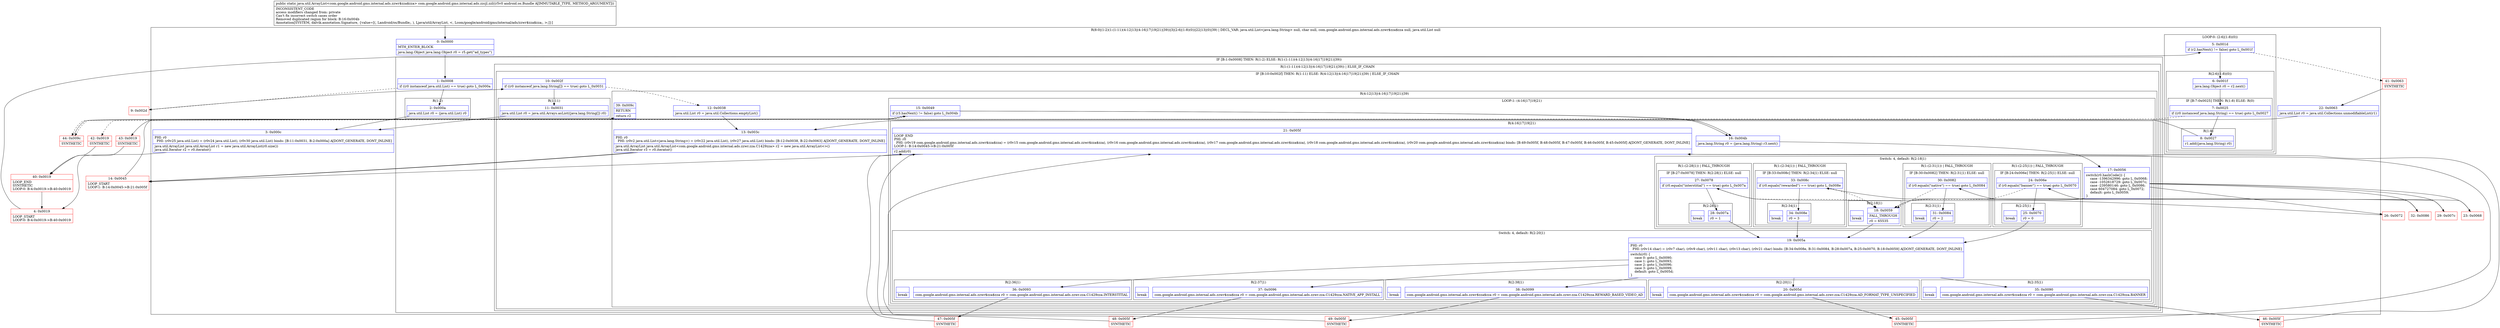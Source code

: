 digraph "CFG forcom.google.android.gms.internal.ads.zzcjl.zzl(Landroid\/os\/Bundle;)Ljava\/util\/ArrayList;" {
subgraph cluster_Region_913079081 {
label = "R(8:0|(1:2)(1:(1:11)(4:12|13|(4:16|17|19|21)|39))|3|(2:6|(1:8)(0))|22|13|(0)|39) | DECL_VAR: java.util.List\<java.lang.String\> null, char null, com.google.android.gms.internal.ads.zzwr$zza$zza null, java.util.List null\l";
node [shape=record,color=blue];
Node_0 [shape=record,label="{0\:\ 0x0000|MTH_ENTER_BLOCK\l|java.lang.Object java.lang.Object r0 = r5.get(\"ad_types\")\l}"];
subgraph cluster_IfRegion_531163863 {
label = "IF [B:1:0x0008] THEN: R(1:2) ELSE: R(1:(1:11)(4:12|13|(4:16|17|19|21)|39))";
node [shape=record,color=blue];
Node_1 [shape=record,label="{1\:\ 0x0008|if ((r0 instanceof java.util.List) == true) goto L_0x000a\l}"];
subgraph cluster_Region_1933053034 {
label = "R(1:2)";
node [shape=record,color=blue];
Node_2 [shape=record,label="{2\:\ 0x000a|java.util.List r0 = (java.util.List) r0\l}"];
}
subgraph cluster_Region_1938919187 {
label = "R(1:(1:11)(4:12|13|(4:16|17|19|21)|39)) | ELSE_IF_CHAIN\l";
node [shape=record,color=blue];
subgraph cluster_IfRegion_1340485668 {
label = "IF [B:10:0x002f] THEN: R(1:11) ELSE: R(4:12|13|(4:16|17|19|21)|39) | ELSE_IF_CHAIN\l";
node [shape=record,color=blue];
Node_10 [shape=record,label="{10\:\ 0x002f|if ((r0 instanceof java.lang.String[]) == true) goto L_0x0031\l}"];
subgraph cluster_Region_436645826 {
label = "R(1:11)";
node [shape=record,color=blue];
Node_11 [shape=record,label="{11\:\ 0x0031|java.util.List r0 = java.util.Arrays.asList((java.lang.String[]) r0)\l}"];
}
subgraph cluster_Region_1109397511 {
label = "R(4:12|13|(4:16|17|19|21)|39)";
node [shape=record,color=blue];
Node_12 [shape=record,label="{12\:\ 0x0038|java.util.List r0 = java.util.Collections.emptyList()\l}"];
Node_13 [shape=record,label="{13\:\ 0x003c|PHI: r0 \l  PHI: (r0v2 java.util.List\<java.lang.String\>) = (r0v22 java.util.List), (r0v27 java.util.List) binds: [B:12:0x0038, B:22:0x0063] A[DONT_GENERATE, DONT_INLINE]\l|java.util.ArrayList java.util.ArrayList\<com.google.android.gms.internal.ads.zzwr.zza.C1429zza\> r2 = new java.util.ArrayList\<\>()\ljava.util.Iterator r3 = r0.iterator()\l}"];
subgraph cluster_LoopRegion_163604546 {
label = "LOOP:1: (4:16|17|19|21)";
node [shape=record,color=blue];
Node_15 [shape=record,label="{15\:\ 0x0049|if (r3.hasNext() != false) goto L_0x004b\l}"];
subgraph cluster_Region_1908940661 {
label = "R(4:16|17|19|21)";
node [shape=record,color=blue];
Node_16 [shape=record,label="{16\:\ 0x004b|java.lang.String r0 = (java.lang.String) r3.next()\l}"];
subgraph cluster_SwitchRegion_589052246 {
label = "Switch: 4, default: R(2:18|1)";
node [shape=record,color=blue];
Node_17 [shape=record,label="{17\:\ 0x0056|switch(r0.hashCode()) \{\l    case \-1396342996: goto L_0x0068;\l    case \-1052618729: goto L_0x007c;\l    case \-239580146: goto L_0x0086;\l    case 604727084: goto L_0x0072;\l    default: goto L_0x0059;\l\}\l}"];
subgraph cluster_Region_1270046895 {
label = "R(1:(2:25|1)) | FALL_THROUGH\l";
node [shape=record,color=blue];
subgraph cluster_IfRegion_883263453 {
label = "IF [B:24:0x006e] THEN: R(2:25|1) ELSE: null";
node [shape=record,color=blue];
Node_24 [shape=record,label="{24\:\ 0x006e|if (r0.equals(\"banner\") == true) goto L_0x0070\l}"];
subgraph cluster_Region_1407628382 {
label = "R(2:25|1)";
node [shape=record,color=blue];
Node_25 [shape=record,label="{25\:\ 0x0070|r0 = 0\l}"];
Node_InsnContainer_1043168115 [shape=record,label="{|break\l}"];
}
}
}
subgraph cluster_Region_2092508009 {
label = "R(1:(2:31|1)) | FALL_THROUGH\l";
node [shape=record,color=blue];
subgraph cluster_IfRegion_744456777 {
label = "IF [B:30:0x0082] THEN: R(2:31|1) ELSE: null";
node [shape=record,color=blue];
Node_30 [shape=record,label="{30\:\ 0x0082|if (r0.equals(\"native\") == true) goto L_0x0084\l}"];
subgraph cluster_Region_545698031 {
label = "R(2:31|1)";
node [shape=record,color=blue];
Node_31 [shape=record,label="{31\:\ 0x0084|r0 = 2\l}"];
Node_InsnContainer_886862704 [shape=record,label="{|break\l}"];
}
}
}
subgraph cluster_Region_1635737723 {
label = "R(1:(2:34|1)) | FALL_THROUGH\l";
node [shape=record,color=blue];
subgraph cluster_IfRegion_1416144214 {
label = "IF [B:33:0x008c] THEN: R(2:34|1) ELSE: null";
node [shape=record,color=blue];
Node_33 [shape=record,label="{33\:\ 0x008c|if (r0.equals(\"rewarded\") == true) goto L_0x008e\l}"];
subgraph cluster_Region_256996984 {
label = "R(2:34|1)";
node [shape=record,color=blue];
Node_34 [shape=record,label="{34\:\ 0x008e|r0 = 3\l}"];
Node_InsnContainer_83179608 [shape=record,label="{|break\l}"];
}
}
}
subgraph cluster_Region_1399163973 {
label = "R(1:(2:28|1)) | FALL_THROUGH\l";
node [shape=record,color=blue];
subgraph cluster_IfRegion_1233343210 {
label = "IF [B:27:0x0078] THEN: R(2:28|1) ELSE: null";
node [shape=record,color=blue];
Node_27 [shape=record,label="{27\:\ 0x0078|if (r0.equals(\"interstitial\") == true) goto L_0x007a\l}"];
subgraph cluster_Region_1650732240 {
label = "R(2:28|1)";
node [shape=record,color=blue];
Node_28 [shape=record,label="{28\:\ 0x007a|r0 = 1\l}"];
Node_InsnContainer_1481641113 [shape=record,label="{|break\l}"];
}
}
}
subgraph cluster_Region_1468066540 {
label = "R(2:18|1)";
node [shape=record,color=blue];
Node_18 [shape=record,label="{18\:\ 0x0059|FALL_THROUGH\l|r0 = 65535\l}"];
Node_InsnContainer_1976227891 [shape=record,label="{|break\l}"];
}
}
subgraph cluster_SwitchRegion_171079019 {
label = "Switch: 4, default: R(2:20|1)";
node [shape=record,color=blue];
Node_19 [shape=record,label="{19\:\ 0x005a|PHI: r0 \l  PHI: (r0v14 char) = (r0v7 char), (r0v9 char), (r0v11 char), (r0v13 char), (r0v21 char) binds: [B:34:0x008e, B:31:0x0084, B:28:0x007a, B:25:0x0070, B:18:0x0059] A[DONT_GENERATE, DONT_INLINE]\l|switch(r0) \{\l    case 0: goto L_0x0090;\l    case 1: goto L_0x0093;\l    case 2: goto L_0x0096;\l    case 3: goto L_0x0099;\l    default: goto L_0x005d;\l\}\l}"];
subgraph cluster_Region_938528445 {
label = "R(2:35|1)";
node [shape=record,color=blue];
Node_35 [shape=record,label="{35\:\ 0x0090|com.google.android.gms.internal.ads.zzwr$zza$zza r0 = com.google.android.gms.internal.ads.zzwr.zza.C1429zza.BANNER\l}"];
Node_InsnContainer_1500869317 [shape=record,label="{|break\l}"];
}
subgraph cluster_Region_1744277285 {
label = "R(2:36|1)";
node [shape=record,color=blue];
Node_36 [shape=record,label="{36\:\ 0x0093|com.google.android.gms.internal.ads.zzwr$zza$zza r0 = com.google.android.gms.internal.ads.zzwr.zza.C1429zza.INTERSTITIAL\l}"];
Node_InsnContainer_18454966 [shape=record,label="{|break\l}"];
}
subgraph cluster_Region_30777093 {
label = "R(2:37|1)";
node [shape=record,color=blue];
Node_37 [shape=record,label="{37\:\ 0x0096|com.google.android.gms.internal.ads.zzwr$zza$zza r0 = com.google.android.gms.internal.ads.zzwr.zza.C1429zza.NATIVE_APP_INSTALL\l}"];
Node_InsnContainer_573686502 [shape=record,label="{|break\l}"];
}
subgraph cluster_Region_1108621627 {
label = "R(2:38|1)";
node [shape=record,color=blue];
Node_38 [shape=record,label="{38\:\ 0x0099|com.google.android.gms.internal.ads.zzwr$zza$zza r0 = com.google.android.gms.internal.ads.zzwr.zza.C1429zza.REWARD_BASED_VIDEO_AD\l}"];
Node_InsnContainer_1001480934 [shape=record,label="{|break\l}"];
}
subgraph cluster_Region_1422849177 {
label = "R(2:20|1)";
node [shape=record,color=blue];
Node_20 [shape=record,label="{20\:\ 0x005d|com.google.android.gms.internal.ads.zzwr$zza$zza r0 = com.google.android.gms.internal.ads.zzwr.zza.C1429zza.AD_FORMAT_TYPE_UNSPECIFIED\l}"];
Node_InsnContainer_1226886159 [shape=record,label="{|break\l}"];
}
}
Node_21 [shape=record,label="{21\:\ 0x005f|LOOP_END\lPHI: r0 \l  PHI: (r0v19 com.google.android.gms.internal.ads.zzwr$zza$zza) = (r0v15 com.google.android.gms.internal.ads.zzwr$zza$zza), (r0v16 com.google.android.gms.internal.ads.zzwr$zza$zza), (r0v17 com.google.android.gms.internal.ads.zzwr$zza$zza), (r0v18 com.google.android.gms.internal.ads.zzwr$zza$zza), (r0v20 com.google.android.gms.internal.ads.zzwr$zza$zza) binds: [B:49:0x005f, B:48:0x005f, B:47:0x005f, B:46:0x005f, B:45:0x005f] A[DONT_GENERATE, DONT_INLINE]\lLOOP:1: B:14:0x0045\-\>B:21:0x005f\l|r2.add(r0)\l}"];
}
}
Node_39 [shape=record,label="{39\:\ 0x009c|RETURN\l|return r2\l}"];
}
}
}
}
Node_3 [shape=record,label="{3\:\ 0x000c|PHI: r0 \l  PHI: (r0v25 java.util.List) = (r0v24 java.util.List), (r0v30 java.util.List) binds: [B:11:0x0031, B:2:0x000a] A[DONT_GENERATE, DONT_INLINE]\l|java.util.ArrayList java.util.ArrayList r1 = new java.util.ArrayList(r0.size())\ljava.util.Iterator r2 = r0.iterator()\l}"];
subgraph cluster_LoopRegion_79243444 {
label = "LOOP:0: (2:6|(1:8)(0))";
node [shape=record,color=blue];
Node_5 [shape=record,label="{5\:\ 0x001d|if (r2.hasNext() != false) goto L_0x001f\l}"];
subgraph cluster_Region_682880055 {
label = "R(2:6|(1:8)(0))";
node [shape=record,color=blue];
Node_6 [shape=record,label="{6\:\ 0x001f|java.lang.Object r0 = r2.next()\l}"];
subgraph cluster_IfRegion_405081493 {
label = "IF [B:7:0x0025] THEN: R(1:8) ELSE: R(0)";
node [shape=record,color=blue];
Node_7 [shape=record,label="{7\:\ 0x0025|if ((r0 instanceof java.lang.String) == true) goto L_0x0027\l}"];
subgraph cluster_Region_2043573426 {
label = "R(1:8)";
node [shape=record,color=blue];
Node_8 [shape=record,label="{8\:\ 0x0027|r1.add((java.lang.String) r0)\l}"];
}
subgraph cluster_Region_1470818858 {
label = "R(0)";
node [shape=record,color=blue];
}
}
}
}
Node_22 [shape=record,label="{22\:\ 0x0063|java.util.List r0 = java.util.Collections.unmodifiableList(r1)\l}"];
Node_13 [shape=record,label="{13\:\ 0x003c|PHI: r0 \l  PHI: (r0v2 java.util.List\<java.lang.String\>) = (r0v22 java.util.List), (r0v27 java.util.List) binds: [B:12:0x0038, B:22:0x0063] A[DONT_GENERATE, DONT_INLINE]\l|java.util.ArrayList java.util.ArrayList\<com.google.android.gms.internal.ads.zzwr.zza.C1429zza\> r2 = new java.util.ArrayList\<\>()\ljava.util.Iterator r3 = r0.iterator()\l}"];
subgraph cluster_LoopRegion_438015203 {
label = "LOOP:1: (0)";
node [shape=record,color=blue];
Node_15 [shape=record,label="{15\:\ 0x0049|if (r3.hasNext() != false) goto L_0x004b\l}"];
subgraph cluster_Region_771625411 {
label = "R(0)";
node [shape=record,color=blue];
}
}
Node_39 [shape=record,label="{39\:\ 0x009c|RETURN\l|return r2\l}"];
}
Node_4 [shape=record,color=red,label="{4\:\ 0x0019|LOOP_START\lLOOP:0: B:4:0x0019\-\>B:40:0x0019\l}"];
Node_9 [shape=record,color=red,label="{9\:\ 0x002d}"];
Node_14 [shape=record,color=red,label="{14\:\ 0x0045|LOOP_START\lLOOP:1: B:14:0x0045\-\>B:21:0x005f\l}"];
Node_23 [shape=record,color=red,label="{23\:\ 0x0068}"];
Node_26 [shape=record,color=red,label="{26\:\ 0x0072}"];
Node_29 [shape=record,color=red,label="{29\:\ 0x007c}"];
Node_32 [shape=record,color=red,label="{32\:\ 0x0086}"];
Node_40 [shape=record,color=red,label="{40\:\ 0x0019|LOOP_END\lSYNTHETIC\lLOOP:0: B:4:0x0019\-\>B:40:0x0019\l}"];
Node_41 [shape=record,color=red,label="{41\:\ 0x0063|SYNTHETIC\l}"];
Node_42 [shape=record,color=red,label="{42\:\ 0x0019|SYNTHETIC\l}"];
Node_43 [shape=record,color=red,label="{43\:\ 0x0019|SYNTHETIC\l}"];
Node_44 [shape=record,color=red,label="{44\:\ 0x009c|SYNTHETIC\l}"];
Node_45 [shape=record,color=red,label="{45\:\ 0x005f|SYNTHETIC\l}"];
Node_46 [shape=record,color=red,label="{46\:\ 0x005f|SYNTHETIC\l}"];
Node_47 [shape=record,color=red,label="{47\:\ 0x005f|SYNTHETIC\l}"];
Node_48 [shape=record,color=red,label="{48\:\ 0x005f|SYNTHETIC\l}"];
Node_49 [shape=record,color=red,label="{49\:\ 0x005f|SYNTHETIC\l}"];
MethodNode[shape=record,label="{public static java.util.ArrayList\<com.google.android.gms.internal.ads.zzwr$zza$zza\> com.google.android.gms.internal.ads.zzcjl.zzl((r5v0 android.os.Bundle A[IMMUTABLE_TYPE, METHOD_ARGUMENT]))  | INCONSISTENT_CODE\laccess modifiers changed from: private\lCan't fix incorrect switch cases order\lRemoved duplicated region for block: B:16:0x004b \lAnnotation[SYSTEM, dalvik.annotation.Signature, \{value=[(, Landroid\/os\/Bundle;, ), Ljava\/util\/ArrayList, \<, Lcom\/google\/android\/gms\/internal\/ads\/zzwr$zza$zza;, \>;]\}]\l}"];
MethodNode -> Node_0;
Node_0 -> Node_1;
Node_1 -> Node_2;
Node_1 -> Node_9[style=dashed];
Node_2 -> Node_3;
Node_10 -> Node_11;
Node_10 -> Node_12[style=dashed];
Node_11 -> Node_3;
Node_12 -> Node_13;
Node_13 -> Node_14;
Node_15 -> Node_16;
Node_15 -> Node_44[style=dashed];
Node_16 -> Node_17;
Node_17 -> Node_18;
Node_17 -> Node_23;
Node_17 -> Node_26;
Node_17 -> Node_29;
Node_17 -> Node_32;
Node_24 -> Node_18[style=dashed];
Node_24 -> Node_25;
Node_25 -> Node_19;
Node_30 -> Node_18[style=dashed];
Node_30 -> Node_31;
Node_31 -> Node_19;
Node_33 -> Node_18[style=dashed];
Node_33 -> Node_34;
Node_34 -> Node_19;
Node_27 -> Node_18[style=dashed];
Node_27 -> Node_28;
Node_28 -> Node_19;
Node_18 -> Node_19;
Node_19 -> Node_20;
Node_19 -> Node_35;
Node_19 -> Node_36;
Node_19 -> Node_37;
Node_19 -> Node_38;
Node_35 -> Node_46;
Node_36 -> Node_47;
Node_37 -> Node_48;
Node_38 -> Node_49;
Node_20 -> Node_45;
Node_21 -> Node_14;
Node_3 -> Node_4;
Node_5 -> Node_6;
Node_5 -> Node_41[style=dashed];
Node_6 -> Node_7;
Node_7 -> Node_8;
Node_7 -> Node_42[style=dashed];
Node_8 -> Node_43;
Node_22 -> Node_13;
Node_13 -> Node_14;
Node_15 -> Node_16;
Node_15 -> Node_44[style=dashed];
Node_4 -> Node_5;
Node_9 -> Node_10;
Node_14 -> Node_15;
Node_23 -> Node_24;
Node_26 -> Node_27;
Node_29 -> Node_30;
Node_32 -> Node_33;
Node_40 -> Node_4;
Node_41 -> Node_22;
Node_42 -> Node_40;
Node_43 -> Node_40;
Node_44 -> Node_39;
Node_45 -> Node_21;
Node_46 -> Node_21;
Node_47 -> Node_21;
Node_48 -> Node_21;
Node_49 -> Node_21;
}

